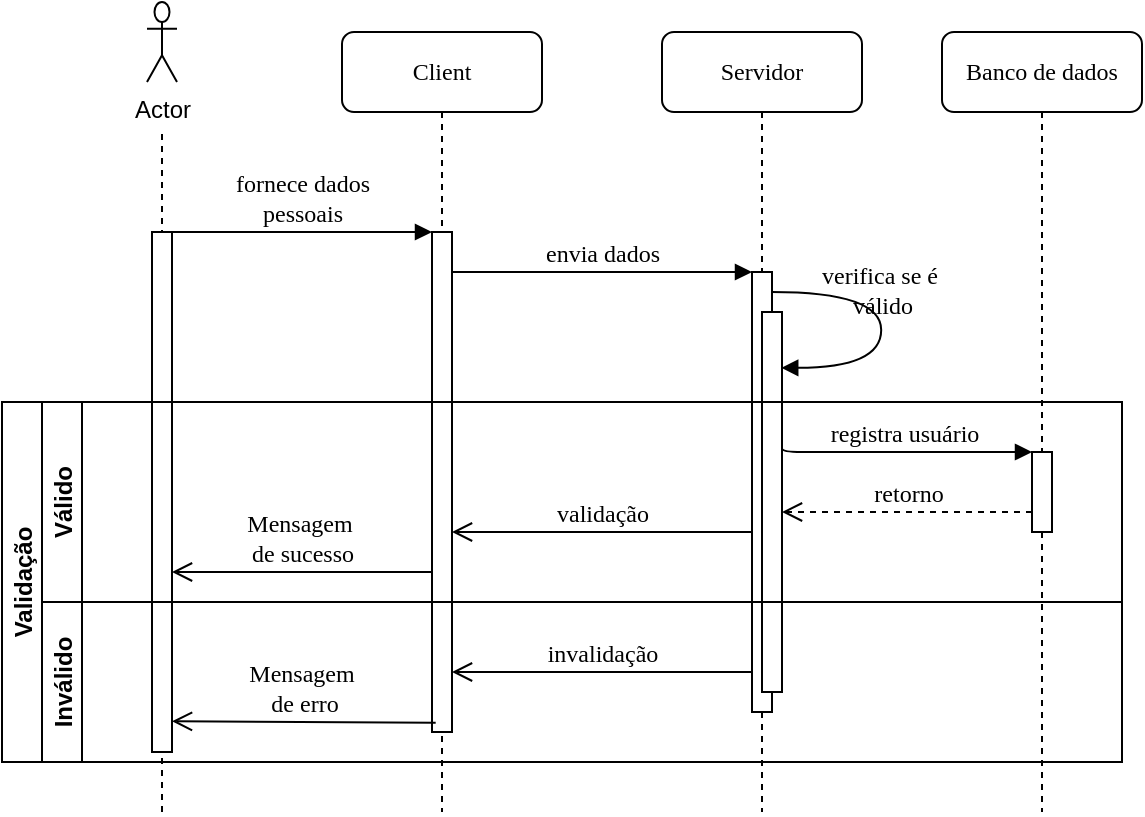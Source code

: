 <mxfile version="20.4.0" type="device"><diagram name="Page-1" id="13e1069c-82ec-6db2-03f1-153e76fe0fe0"><mxGraphModel dx="1020" dy="525" grid="0" gridSize="10" guides="1" tooltips="1" connect="1" arrows="1" fold="1" page="1" pageScale="1" pageWidth="1100" pageHeight="850" background="none" math="0" shadow="0"><root><mxCell id="0"/><mxCell id="1" parent="0"/><mxCell id="mJ-vM45HA80xCOozUYA8-2" value="" style="endArrow=none;html=1;rounded=0;dashed=1;" parent="1" edge="1"><mxGeometry width="50" height="50" relative="1" as="geometry"><mxPoint x="150" y="470" as="sourcePoint"/><mxPoint x="150" y="130" as="targetPoint"/></mxGeometry></mxCell><mxCell id="7baba1c4bc27f4b0-2" value="Client" style="shape=umlLifeline;perimeter=lifelinePerimeter;whiteSpace=wrap;html=1;container=1;collapsible=0;recursiveResize=0;outlineConnect=0;rounded=1;shadow=0;comic=0;labelBackgroundColor=none;strokeWidth=1;fontFamily=Verdana;fontSize=12;align=center;" parent="1" vertex="1"><mxGeometry x="240" y="80" width="100" height="390" as="geometry"/></mxCell><mxCell id="7baba1c4bc27f4b0-10" value="" style="html=1;points=[];perimeter=orthogonalPerimeter;rounded=0;shadow=0;comic=0;labelBackgroundColor=none;strokeWidth=1;fontFamily=Verdana;fontSize=12;align=center;" parent="7baba1c4bc27f4b0-2" vertex="1"><mxGeometry x="45" y="100" width="10" height="250" as="geometry"/></mxCell><mxCell id="7baba1c4bc27f4b0-3" value="Servidor" style="shape=umlLifeline;perimeter=lifelinePerimeter;whiteSpace=wrap;html=1;container=1;collapsible=0;recursiveResize=0;outlineConnect=0;rounded=1;shadow=0;comic=0;labelBackgroundColor=none;strokeWidth=1;fontFamily=Verdana;fontSize=12;align=center;" parent="1" vertex="1"><mxGeometry x="400" y="80" width="100" height="390" as="geometry"/></mxCell><mxCell id="7baba1c4bc27f4b0-13" value="" style="html=1;points=[];perimeter=orthogonalPerimeter;rounded=0;shadow=0;comic=0;labelBackgroundColor=none;strokeWidth=1;fontFamily=Verdana;fontSize=12;align=center;" parent="7baba1c4bc27f4b0-3" vertex="1"><mxGeometry x="45" y="120" width="10" height="220" as="geometry"/></mxCell><mxCell id="lliL9C2-TAuMoDY7mPJw-2" value="" style="html=1;points=[];perimeter=orthogonalPerimeter;rounded=0;shadow=0;comic=0;labelBackgroundColor=none;strokeWidth=1;fontFamily=Verdana;fontSize=12;align=center;" vertex="1" parent="7baba1c4bc27f4b0-3"><mxGeometry x="50" y="140" width="10" height="190" as="geometry"/></mxCell><mxCell id="lliL9C2-TAuMoDY7mPJw-3" value="verifica se é&amp;nbsp;&lt;br&gt;válido" style="html=1;verticalAlign=bottom;endArrow=block;labelBackgroundColor=none;fontFamily=Verdana;fontSize=12;elbow=vertical;edgeStyle=orthogonalEdgeStyle;curved=1;entryX=1;entryY=0.286;entryPerimeter=0;exitX=1.038;exitY=0.345;exitPerimeter=0;" edge="1" parent="7baba1c4bc27f4b0-3"><mxGeometry relative="1" as="geometry"><mxPoint x="55.0" y="130.0" as="sourcePoint"/><mxPoint x="59.62" y="167.92" as="targetPoint"/><Array as="points"><mxPoint x="109.62" y="129.9"/><mxPoint x="109.62" y="167.9"/></Array></mxGeometry></mxCell><mxCell id="7baba1c4bc27f4b0-4" value="Banco de dados" style="shape=umlLifeline;perimeter=lifelinePerimeter;whiteSpace=wrap;html=1;container=1;collapsible=0;recursiveResize=0;outlineConnect=0;rounded=1;shadow=0;comic=0;labelBackgroundColor=none;strokeWidth=1;fontFamily=Verdana;fontSize=12;align=center;" parent="1" vertex="1"><mxGeometry x="540" y="80" width="100" height="390" as="geometry"/></mxCell><mxCell id="7baba1c4bc27f4b0-16" value="" style="html=1;points=[];perimeter=orthogonalPerimeter;rounded=0;shadow=0;comic=0;labelBackgroundColor=none;strokeWidth=1;fontFamily=Verdana;fontSize=12;align=center;" parent="1" vertex="1"><mxGeometry x="585" y="290" width="10" height="40" as="geometry"/></mxCell><mxCell id="7baba1c4bc27f4b0-17" value="registra usuário" style="html=1;verticalAlign=bottom;endArrow=block;labelBackgroundColor=none;fontFamily=Verdana;fontSize=12;edgeStyle=elbowEdgeStyle;elbow=vertical;exitX=1;exitY=0.35;exitDx=0;exitDy=0;exitPerimeter=0;" parent="1" source="lliL9C2-TAuMoDY7mPJw-2" target="7baba1c4bc27f4b0-16" edge="1"><mxGeometry relative="1" as="geometry"><mxPoint x="480" y="300" as="sourcePoint"/><Array as="points"><mxPoint x="510" y="290"/><mxPoint x="500" y="290"/><mxPoint x="500" y="210"/><mxPoint x="460" y="150"/></Array></mxGeometry></mxCell><mxCell id="7baba1c4bc27f4b0-11" value="fornece dados&lt;br&gt;pessoais" style="html=1;verticalAlign=bottom;endArrow=block;entryX=0;entryY=0;labelBackgroundColor=none;fontFamily=Verdana;fontSize=12;edgeStyle=elbowEdgeStyle;elbow=vertical;" parent="1" source="7baba1c4bc27f4b0-9" target="7baba1c4bc27f4b0-10" edge="1"><mxGeometry relative="1" as="geometry"><mxPoint x="220" y="190" as="sourcePoint"/></mxGeometry></mxCell><mxCell id="7baba1c4bc27f4b0-14" value="envia dados" style="html=1;verticalAlign=bottom;endArrow=block;entryX=0;entryY=0;labelBackgroundColor=none;fontFamily=Verdana;fontSize=12;edgeStyle=elbowEdgeStyle;elbow=vertical;" parent="1" source="7baba1c4bc27f4b0-10" target="7baba1c4bc27f4b0-13" edge="1"><mxGeometry relative="1" as="geometry"><mxPoint x="370" y="200" as="sourcePoint"/></mxGeometry></mxCell><mxCell id="mJ-vM45HA80xCOozUYA8-1" value="Actor" style="shape=umlActor;verticalLabelPosition=bottom;verticalAlign=top;html=1;outlineConnect=0;" parent="1" vertex="1"><mxGeometry x="142.5" y="65" width="15" height="40" as="geometry"/></mxCell><mxCell id="7baba1c4bc27f4b0-9" value="" style="html=1;points=[];perimeter=orthogonalPerimeter;rounded=0;shadow=0;comic=0;labelBackgroundColor=none;strokeWidth=1;fontFamily=Verdana;fontSize=12;align=center;" parent="1" vertex="1"><mxGeometry x="145" y="180" width="10" height="260" as="geometry"/></mxCell><mxCell id="lliL9C2-TAuMoDY7mPJw-8" value="Validação" style="swimlane;childLayout=stackLayout;resizeParent=1;resizeParentMax=0;horizontal=0;startSize=20;horizontalStack=0;" vertex="1" parent="1"><mxGeometry x="70" y="265" width="560" height="180" as="geometry"/></mxCell><mxCell id="lliL9C2-TAuMoDY7mPJw-9" value="Válido" style="swimlane;startSize=20;horizontal=0;" vertex="1" parent="lliL9C2-TAuMoDY7mPJw-8"><mxGeometry x="20" width="540" height="100" as="geometry"/></mxCell><mxCell id="lliL9C2-TAuMoDY7mPJw-13" value="retorno" style="html=1;verticalAlign=bottom;endArrow=open;dashed=1;endSize=8;labelBackgroundColor=none;fontFamily=Verdana;fontSize=12;edgeStyle=elbowEdgeStyle;elbow=vertical;" edge="1" parent="lliL9C2-TAuMoDY7mPJw-9" source="7baba1c4bc27f4b0-16"><mxGeometry relative="1" as="geometry"><mxPoint x="370" y="55" as="targetPoint"/><Array as="points"><mxPoint x="445" y="55"/><mxPoint x="475" y="55"/></Array><mxPoint x="490" y="55" as="sourcePoint"/></mxGeometry></mxCell><mxCell id="lliL9C2-TAuMoDY7mPJw-14" value="validação" style="html=1;verticalAlign=bottom;endArrow=open;endSize=8;labelBackgroundColor=none;fontFamily=Verdana;fontSize=12;edgeStyle=elbowEdgeStyle;elbow=vertical;" edge="1" parent="lliL9C2-TAuMoDY7mPJw-9" target="7baba1c4bc27f4b0-10"><mxGeometry relative="1" as="geometry"><mxPoint x="240" y="75" as="targetPoint"/><Array as="points"><mxPoint x="320" y="65"/><mxPoint x="305" y="95"/><mxPoint x="335" y="95"/></Array><mxPoint x="355" y="65" as="sourcePoint"/></mxGeometry></mxCell><mxCell id="lliL9C2-TAuMoDY7mPJw-10" value="Inválido" style="swimlane;startSize=20;horizontal=0;" vertex="1" parent="lliL9C2-TAuMoDY7mPJw-8"><mxGeometry x="20" y="100" width="540" height="80" as="geometry"/></mxCell><mxCell id="lliL9C2-TAuMoDY7mPJw-16" value="invalidação" style="html=1;verticalAlign=bottom;endArrow=open;endSize=8;labelBackgroundColor=none;fontFamily=Verdana;fontSize=12;edgeStyle=elbowEdgeStyle;elbow=vertical;" edge="1" parent="lliL9C2-TAuMoDY7mPJw-10"><mxGeometry relative="1" as="geometry"><mxPoint x="205.0" y="35" as="targetPoint"/><Array as="points"><mxPoint x="330" y="35"/><mxPoint x="305" y="55"/><mxPoint x="335" y="55"/></Array><mxPoint x="355" y="35" as="sourcePoint"/></mxGeometry></mxCell><mxCell id="lliL9C2-TAuMoDY7mPJw-17" value="Mensagem&amp;nbsp;&lt;br&gt;de erro" style="html=1;verticalAlign=bottom;endArrow=open;endSize=8;labelBackgroundColor=none;fontFamily=Verdana;fontSize=12;edgeStyle=elbowEdgeStyle;elbow=vertical;exitX=0.185;exitY=0.502;exitDx=0;exitDy=0;exitPerimeter=0;" edge="1" parent="lliL9C2-TAuMoDY7mPJw-10"><mxGeometry relative="1" as="geometry"><mxPoint x="65.0" y="59.62" as="targetPoint"/><Array as="points"><mxPoint x="170" y="59.62"/><mxPoint x="180" y="69.62"/><mxPoint x="210" y="69.62"/></Array><mxPoint x="196.85" y="60.38" as="sourcePoint"/></mxGeometry></mxCell><mxCell id="lliL9C2-TAuMoDY7mPJw-15" value="Mensagem&amp;nbsp;&lt;br&gt;de sucesso" style="html=1;verticalAlign=bottom;endArrow=open;endSize=8;labelBackgroundColor=none;fontFamily=Verdana;fontSize=12;edgeStyle=elbowEdgeStyle;elbow=vertical;" edge="1" parent="1" source="7baba1c4bc27f4b0-10" target="7baba1c4bc27f4b0-9"><mxGeometry relative="1" as="geometry"><mxPoint x="170.0" y="360" as="targetPoint"/><Array as="points"><mxPoint x="270" y="350"/><mxPoint x="270" y="360"/><mxPoint x="250" y="370"/><mxPoint x="270" y="380"/><mxPoint x="300" y="380"/></Array><mxPoint x="280" y="370" as="sourcePoint"/></mxGeometry></mxCell></root></mxGraphModel></diagram></mxfile>
